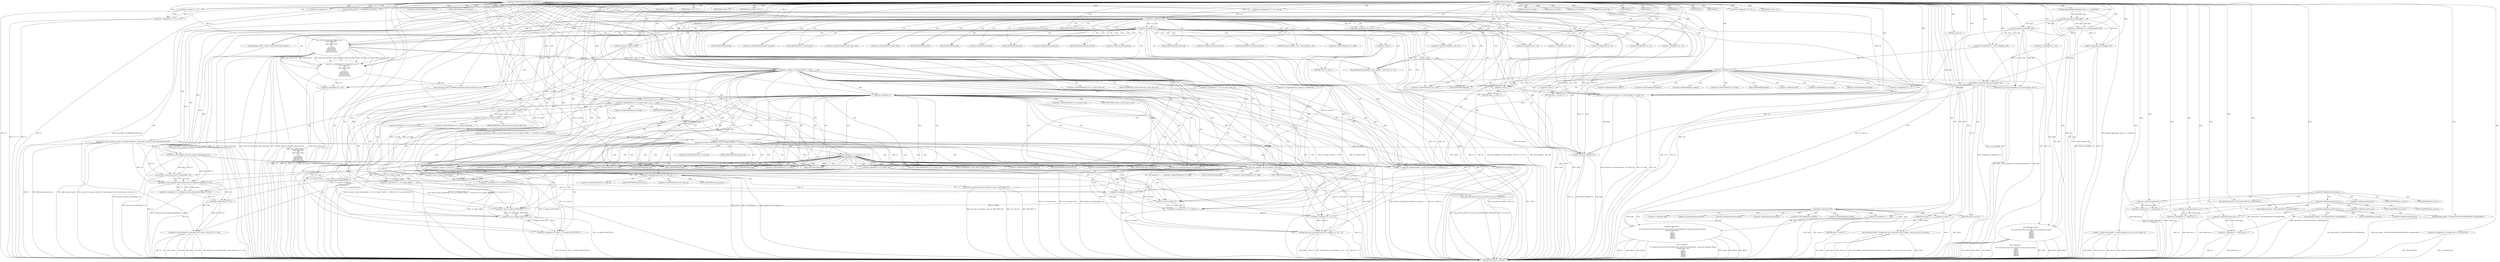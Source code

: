 digraph hostapd_notif_assoc {  
"1000117" [label = "(METHOD,hostapd_notif_assoc)" ]
"1000615" [label = "(METHOD_RETURN,int __fastcall)" ]
"1000118" [label = "(PARAM,hostapd_data *hapd)" ]
"1000119" [label = "(PARAM,const u8 *addr)" ]
"1000120" [label = "(PARAM,const u8 *req_ies)" ]
"1000121" [label = "(PARAM,size_t req_ies_len)" ]
"1000122" [label = "(PARAM,int reassoc)" ]
"1000141" [label = "(<operator>.logicalNot,!addr)" ]
"1000144" [label = "(wpa_printf,wpa_printf(2, \"hostapd_notif_assoc: Skip event with no address\", req_ies, req_ies_len, reassoc))" ]
"1000150" [label = "(RETURN,return -1;,return -1;)" ]
"1000151" [label = "(<operator>.minus,-1)" ]
"1000153" [label = "(<operator>.assignment,v11 = *addr)" ]
"1000158" [label = "(wpa_printf,wpa_printf(\n      2,\n      \"%s: Invalid SA=%02x:%02x:%02x:%02x:%02x:%02x in received indication - ignore this indication silently\",\n      \"hostapd_notif_assoc\",\n      v11,\n      addr[1],\n      addr[2],\n      addr[3],\n      addr[4],\n      addr[5]))" ]
"1000178" [label = "(RETURN,return 0;,return 0;)" ]
"1000179" [label = "(LITERAL,0,return 0;)" ]
"1000180" [label = "(hostapd_logger,hostapd_logger(hapd, addr, 1u, 2, \"associated\"))" ]
"1000186" [label = "(ieee802_11_parse_elems,ieee802_11_parse_elems(req_ies, req_ies_len, &elems, 0))" ]
"1000197" [label = "(<operator>.assignment,v12 = elems.wps_ie - 2)" ]
"1000199" [label = "(<operator>.subtraction,elems.wps_ie - 2)" ]
"1000204" [label = "(IDENTIFIER,L,)" ]
"1000205" [label = "(wpa_printf,wpa_printf(2, \"STA included WPS IE in (Re)AssocReq\"))" ]
"1000214" [label = "(<operator>.assignment,v12 = elems.rsn_ie - 2)" ]
"1000216" [label = "(<operator>.subtraction,elems.rsn_ie - 2)" ]
"1000221" [label = "(IDENTIFIER,L,)" ]
"1000222" [label = "(wpa_printf,wpa_printf(2, \"STA included RSN IE in (Re)AssocReq\"))" ]
"1000231" [label = "(<operator>.assignment,v12 = elems.wpa_ie - 2)" ]
"1000233" [label = "(<operator>.subtraction,elems.wpa_ie - 2)" ]
"1000238" [label = "(IDENTIFIER,L,)" ]
"1000239" [label = "(wpa_printf,wpa_printf(2, \"STA included WPA IE in (Re)AssocReq\"))" ]
"1000244" [label = "(wpa_printf,wpa_printf(2, \"STA did not include WPS/RSN/WPA IE in (Re)AssocReq\"))" ]
"1000247" [label = "(IDENTIFIER,L,)" ]
"1000248" [label = "(IDENTIFIER,L,)" ]
"1000249" [label = "(<operator>.assignment,v14 = ap_get_sta(hapd, addr))" ]
"1000251" [label = "(ap_get_sta,ap_get_sta(hapd, addr))" ]
"1000254" [label = "(<operator>.assignment,v15 = v14)" ]
"1000258" [label = "(IDENTIFIER,v14,if ( v14 ))" ]
"1000260" [label = "(register_sysctl,register_sysctl(hapd, v14))" ]
"1000263" [label = "(accounting_sta_stop,accounting_sta_stop(hapd, v15))" ]
"1000266" [label = "(<operator>.assignment,v15->timeout_next = STA_NULLFUNC)" ]
"1000273" [label = "(<operator>.assignment,v15 = ap_sta_add(hapd, addr))" ]
"1000275" [label = "(ap_sta_add,ap_sta_add(hapd, addr))" ]
"1000279" [label = "(<operator>.logicalNot,!v15)" ]
"1000282" [label = "(hostapd_drv_sta_disassoc,hostapd_drv_sta_disassoc(hapd, addr, 5))" ]
"1000286" [label = "(RETURN,return -1;,return -1;)" ]
"1000287" [label = "(<operator>.minus,-1)" ]
"1000289" [label = "(<operators>.assignmentAnd,v15->flags &= 0xFFFECFFF)" ]
"1000295" [label = "(wpa_printf,wpa_printf(\n      3,\n      \"STA %02x:%02x:%02x:%02x:%02x:%02x not allowed to connect\",\n      *addr,\n      addr[1],\n      addr[2],\n      addr[3],\n      addr[4],\n      addr[5]))" ]
"1000315" [label = "(<operator>.assignment,v16 = 1)" ]
"1000319" [label = "(hostapd_drv_sta_disassoc,hostapd_drv_sta_disassoc(hapd, v15->addr, v16))" ]
"1000325" [label = "(ap_free_sta,ap_free_sta(hapd, v15))" ]
"1000328" [label = "(RETURN,return -1;,return -1;)" ]
"1000329" [label = "(<operator>.minus,-1)" ]
"1000331" [label = "(ap_copy_sta_supp_op_classes,ap_copy_sta_supp_op_classes(v15, elems.supp_op_classes, elems.supp_op_classes_len))" ]
"1000347" [label = "(IDENTIFIER,v12,if ( v12 ))" ]
"1000348" [label = "(<operator>.assignment,v17 = v13 == 0)" ]
"1000350" [label = "(<operator>.equals,v13 == 0)" ]
"1000354" [label = "(<operator>.assignment,v17 = 1)" ]
"1000358" [label = "(IDENTIFIER,v17,if ( v17 ))" ]
"1000360" [label = "(wpa_printf,wpa_printf(2, \"No WPA/RSN IE from STA\"))" ]
"1000363" [label = "(<operator>.assignment,v16 = 13)" ]
"1000367" [label = "(<operator>.assignment,v18 = v15->wpa_sm)" ]
"1000373" [label = "(<operator>.logicalNot,!v18)" ]
"1000376" [label = "(<operator>.assignment,v15->wpa_sm = v18)" ]
"1000382" [label = "(<operator>.logicalNot,!v18)" ]
"1000385" [label = "(wpa_printf,wpa_printf(5, \"Failed to initialize WPA state machine\"))" ]
"1000388" [label = "(RETURN,return -1;,return -1;)" ]
"1000389" [label = "(<operator>.minus,-1)" ]
"1000391" [label = "(<operator>.assignment,v19 = wpa_validate_wpa_ie(\n            hapd->wpa_auth,\n            v18,\n            hapd->iface->freq,\n            v12,\n            v13,\n            elems.mdie,\n            elems.mdie_len,\n            elems.owe_dh,\n            elems.owe_dh_len))" ]
"1000393" [label = "(wpa_validate_wpa_ie,wpa_validate_wpa_ie(\n            hapd->wpa_auth,\n            v18,\n            hapd->iface->freq,\n            v12,\n            v13,\n            elems.mdie,\n            elems.mdie_len,\n            elems.owe_dh,\n            elems.owe_dh_len))" ]
"1000417" [label = "(<operator>.assignment,v20 = v19)" ]
"1000421" [label = "(IDENTIFIER,v19,if ( v19 ))" ]
"1000423" [label = "(wpa_printf,wpa_printf(2, \"WPA/RSN information element rejected? (res %u)\", v19))" ]
"1000427" [label = "(wpa_hexdump,wpa_hexdump(2, (const unsigned __int8 *)\"IE\", v12, v13))" ]
"1000429" [label = "(<operator>.cast,(const unsigned __int8 *)\"IE\")" ]
"1000435" [label = "(IDENTIFIER,v20,switch ( v20 ))" ]
"1000438" [label = "(<operator>.assignment,v16 = 18)" ]
"1000443" [label = "(<operator>.assignment,v16 = 19)" ]
"1000448" [label = "(<operator>.assignment,v16 = 20)" ]
"1000453" [label = "(<operator>.assignment,v16 = 24)" ]
"1000458" [label = "(<operator>.assignment,v16 = 13)" ]
"1000464" [label = "(<operator>.equals,(v15->flags & 0x402) == 1026)" ]
"1000465" [label = "(<operator>.and,v15->flags & 0x402)" ]
"1000472" [label = "(<operator>.assignment,v7 = v15->sa_query_timed_out)" ]
"1000478" [label = "(<operator>.logicalNot,!v7)" ]
"1000482" [label = "(<operator>.logicalOr,v15->sa_query_count <= 0\n          || (ap_check_sa_query_timeout(hapd, v15), (v15->flags & 0x402) == 1026) && !v15->sa_query_timed_out)" ]
"1000483" [label = "(<operator>.lessEqualsThan,v15->sa_query_count <= 0)" ]
"1000490" [label = "(ap_check_sa_query_timeout,ap_check_sa_query_timeout(hapd, v15))" ]
"1000493" [label = "(<operator>.equals,(v15->flags & 0x402) == 1026)" ]
"1000494" [label = "(<operator>.and,v15->flags & 0x402)" ]
"1000488" [label = "(<operator>.logicalAnd,(ap_check_sa_query_timeout(hapd, v15), (v15->flags & 0x402) == 1026) && !v15->sa_query_timed_out)" ]
"1000500" [label = "(<operator>.logicalNot,!v15->sa_query_timed_out)" ]
"1000506" [label = "(<operator>.notEquals,v15->auth_alg != 2)" ]
"1000513" [label = "(<operator>.logicalNot,!v15->sa_query_count)" ]
"1000517" [label = "(ap_sta_start_sa_query,ap_sta_start_sa_query(hapd, v15))" ]
"1000520" [label = "(<operator>.assignment,v21 = hostapd_eid_assoc_comeback_time(hapd, v15, buf))" ]
"1000522" [label = "(hostapd_eid_assoc_comeback_time,hostapd_eid_assoc_comeback_time(hapd, v15, buf))" ]
"1000526" [label = "(hostapd_sta_assoc,hostapd_sta_assoc(hapd, addr, reassoc, 0x1Eu, buf, v21 - buf))" ]
"1000532" [label = "(<operator>.subtraction,v21 - buf)" ]
"1000535" [label = "(RETURN,return v7;,return v7;)" ]
"1000536" [label = "(IDENTIFIER,v7,return v7;)" ]
"1000538" [label = "(wpa_auth_uses_mfp,wpa_auth_uses_mfp(v15->wpa_sm))" ]
"1000542" [label = "(<operator>.assignment,v22 = v15->flags | 0x400)" ]
"1000544" [label = "(<operator>.or,v15->flags | 0x400)" ]
"1000550" [label = "(<operator>.assignment,v22 = v15->flags & 0xFFFFFBFF)" ]
"1000552" [label = "(<operator>.and,v15->flags & 0xFFFFFBFF)" ]
"1000557" [label = "(<operator>.assignment,v15->flags = v22)" ]
"1000562" [label = "(<operator>.assignment,v23 = v15->flags & 2)" ]
"1000564" [label = "(<operator>.and,v15->flags & 2)" ]
"1000569" [label = "(<operator>.assignment,v15->flags = v15->flags & 0xFFF7FFFF | 3)" ]
"1000573" [label = "(<operator>.or,v15->flags & 0xFFF7FFFF | 3)" ]
"1000574" [label = "(<operator>.and,v15->flags & 0xFFF7FFFF)" ]
"1000580" [label = "(hostapd_set_sta_flags,hostapd_set_sta_flags(hapd, v15))" ]
"1000584" [label = "(<operator>.logicalAnd,reassoc && v15->auth_alg == 2)" ]
"1000586" [label = "(<operator>.equals,v15->auth_alg == 2)" ]
"1000591" [label = "(wpa_auth_sm_event,wpa_auth_sm_event(v15->wpa_sm, WPA_ASSOC_FT))" ]
"1000597" [label = "(wpa_auth_sm_event,wpa_auth_sm_event(v15->wpa_sm, WPA_ASSOC))" ]
"1000602" [label = "(hostapd_new_assoc_sta,hostapd_new_assoc_sta(hapd, v15, v23 != 0))" ]
"1000605" [label = "(<operator>.notEquals,v23 != 0)" ]
"1000608" [label = "(ieee802_1x_notify_port_enabled,ieee802_1x_notify_port_enabled(v15->eapol_sm, 1))" ]
"1000613" [label = "(RETURN,return 0;,return 0;)" ]
"1000614" [label = "(LITERAL,0,return 0;)" ]
"1000155" [label = "(<operator>.indirection,*addr)" ]
"1000163" [label = "(<operator>.indirectIndexAccess,addr[1])" ]
"1000166" [label = "(<operator>.indirectIndexAccess,addr[2])" ]
"1000169" [label = "(<operator>.indirectIndexAccess,addr[3])" ]
"1000172" [label = "(<operator>.indirectIndexAccess,addr[4])" ]
"1000175" [label = "(<operator>.indirectIndexAccess,addr[5])" ]
"1000193" [label = "(<operator>.fieldAccess,elems.wps_ie)" ]
"1000200" [label = "(<operator>.fieldAccess,elems.wps_ie)" ]
"1000202" [label = "(FIELD_IDENTIFIER,wps_ie,wps_ie)" ]
"1000210" [label = "(<operator>.fieldAccess,elems.rsn_ie)" ]
"1000212" [label = "(FIELD_IDENTIFIER,rsn_ie,rsn_ie)" ]
"1000217" [label = "(<operator>.fieldAccess,elems.rsn_ie)" ]
"1000219" [label = "(FIELD_IDENTIFIER,rsn_ie,rsn_ie)" ]
"1000227" [label = "(<operator>.fieldAccess,elems.wpa_ie)" ]
"1000229" [label = "(FIELD_IDENTIFIER,wpa_ie,wpa_ie)" ]
"1000234" [label = "(<operator>.fieldAccess,elems.wpa_ie)" ]
"1000236" [label = "(FIELD_IDENTIFIER,wpa_ie,wpa_ie)" ]
"1000290" [label = "(<operator>.indirectFieldAccess,v15->flags)" ]
"1000292" [label = "(FIELD_IDENTIFIER,flags,flags)" ]
"1000298" [label = "(<operator>.indirection,*addr)" ]
"1000300" [label = "(<operator>.indirectIndexAccess,addr[1])" ]
"1000303" [label = "(<operator>.indirectIndexAccess,addr[2])" ]
"1000306" [label = "(<operator>.indirectIndexAccess,addr[3])" ]
"1000309" [label = "(<operator>.indirectIndexAccess,addr[4])" ]
"1000312" [label = "(<operator>.indirectIndexAccess,addr[5])" ]
"1000321" [label = "(<operator>.indirectFieldAccess,v15->addr)" ]
"1000323" [label = "(FIELD_IDENTIFIER,addr,addr)" ]
"1000340" [label = "(<operator>.indirectFieldAccess,hapd->conf->wpa)" ]
"1000369" [label = "(<operator>.indirectFieldAccess,v15->wpa_sm)" ]
"1000371" [label = "(FIELD_IDENTIFIER,wpa_sm,wpa_sm)" ]
"1000377" [label = "(<operator>.indirectFieldAccess,v15->wpa_sm)" ]
"1000379" [label = "(FIELD_IDENTIFIER,wpa_sm,wpa_sm)" ]
"1000394" [label = "(<operator>.indirectFieldAccess,hapd->wpa_auth)" ]
"1000396" [label = "(FIELD_IDENTIFIER,wpa_auth,wpa_auth)" ]
"1000398" [label = "(<operator>.indirectFieldAccess,hapd->iface->freq)" ]
"1000399" [label = "(<operator>.indirectFieldAccess,hapd->iface)" ]
"1000401" [label = "(FIELD_IDENTIFIER,iface,iface)" ]
"1000402" [label = "(FIELD_IDENTIFIER,freq,freq)" ]
"1000405" [label = "(<operator>.fieldAccess,elems.mdie)" ]
"1000407" [label = "(FIELD_IDENTIFIER,mdie,mdie)" ]
"1000408" [label = "(<operator>.fieldAccess,elems.mdie_len)" ]
"1000410" [label = "(FIELD_IDENTIFIER,mdie_len,mdie_len)" ]
"1000411" [label = "(<operator>.fieldAccess,elems.owe_dh)" ]
"1000413" [label = "(FIELD_IDENTIFIER,owe_dh,owe_dh)" ]
"1000414" [label = "(<operator>.fieldAccess,elems.owe_dh_len)" ]
"1000416" [label = "(FIELD_IDENTIFIER,owe_dh_len,owe_dh_len)" ]
"1000430" [label = "(UNKNOWN,const unsigned __int8 *,const unsigned __int8 *)" ]
"1000466" [label = "(<operator>.indirectFieldAccess,v15->flags)" ]
"1000468" [label = "(FIELD_IDENTIFIER,flags,flags)" ]
"1000474" [label = "(<operator>.indirectFieldAccess,v15->sa_query_timed_out)" ]
"1000476" [label = "(FIELD_IDENTIFIER,sa_query_timed_out,sa_query_timed_out)" ]
"1000484" [label = "(<operator>.indirectFieldAccess,v15->sa_query_count)" ]
"1000486" [label = "(FIELD_IDENTIFIER,sa_query_count,sa_query_count)" ]
"1000495" [label = "(<operator>.indirectFieldAccess,v15->flags)" ]
"1000497" [label = "(FIELD_IDENTIFIER,flags,flags)" ]
"1000501" [label = "(<operator>.indirectFieldAccess,v15->sa_query_timed_out)" ]
"1000503" [label = "(FIELD_IDENTIFIER,sa_query_timed_out,sa_query_timed_out)" ]
"1000507" [label = "(<operator>.indirectFieldAccess,v15->auth_alg)" ]
"1000509" [label = "(FIELD_IDENTIFIER,auth_alg,auth_alg)" ]
"1000514" [label = "(<operator>.indirectFieldAccess,v15->sa_query_count)" ]
"1000516" [label = "(FIELD_IDENTIFIER,sa_query_count,sa_query_count)" ]
"1000539" [label = "(<operator>.indirectFieldAccess,v15->wpa_sm)" ]
"1000541" [label = "(FIELD_IDENTIFIER,wpa_sm,wpa_sm)" ]
"1000545" [label = "(<operator>.indirectFieldAccess,v15->flags)" ]
"1000547" [label = "(FIELD_IDENTIFIER,flags,flags)" ]
"1000553" [label = "(<operator>.indirectFieldAccess,v15->flags)" ]
"1000555" [label = "(FIELD_IDENTIFIER,flags,flags)" ]
"1000558" [label = "(<operator>.indirectFieldAccess,v15->flags)" ]
"1000560" [label = "(FIELD_IDENTIFIER,flags,flags)" ]
"1000565" [label = "(<operator>.indirectFieldAccess,v15->flags)" ]
"1000567" [label = "(FIELD_IDENTIFIER,flags,flags)" ]
"1000570" [label = "(<operator>.indirectFieldAccess,v15->flags)" ]
"1000572" [label = "(FIELD_IDENTIFIER,flags,flags)" ]
"1000575" [label = "(<operator>.indirectFieldAccess,v15->flags)" ]
"1000577" [label = "(FIELD_IDENTIFIER,flags,flags)" ]
"1000587" [label = "(<operator>.indirectFieldAccess,v15->auth_alg)" ]
"1000589" [label = "(FIELD_IDENTIFIER,auth_alg,auth_alg)" ]
"1000592" [label = "(<operator>.indirectFieldAccess,v15->wpa_sm)" ]
"1000594" [label = "(FIELD_IDENTIFIER,wpa_sm,wpa_sm)" ]
"1000598" [label = "(<operator>.indirectFieldAccess,v15->wpa_sm)" ]
"1000600" [label = "(FIELD_IDENTIFIER,wpa_sm,wpa_sm)" ]
"1000609" [label = "(<operator>.indirectFieldAccess,v15->eapol_sm)" ]
"1000611" [label = "(FIELD_IDENTIFIER,eapol_sm,eapol_sm)" ]
  "1000388" -> "1000615"  [ label = "DDG: <RET>"] 
  "1000328" -> "1000615"  [ label = "DDG: <RET>"] 
  "1000295" -> "1000615"  [ label = "DDG: addr[2]"] 
  "1000464" -> "1000615"  [ label = "DDG: (v15->flags & 0x402) == 1026"] 
  "1000526" -> "1000615"  [ label = "DDG: hapd"] 
  "1000260" -> "1000615"  [ label = "DDG: register_sysctl(hapd, v14)"] 
  "1000325" -> "1000615"  [ label = "DDG: v15"] 
  "1000144" -> "1000615"  [ label = "DDG: wpa_printf(2, \"hostapd_notif_assoc: Skip event with no address\", req_ies, req_ies_len, reassoc)"] 
  "1000494" -> "1000615"  [ label = "DDG: v15->flags"] 
  "1000266" -> "1000615"  [ label = "DDG: v15->timeout_next"] 
  "1000532" -> "1000615"  [ label = "DDG: v21"] 
  "1000393" -> "1000615"  [ label = "DDG: hapd->wpa_auth"] 
  "1000205" -> "1000615"  [ label = "DDG: wpa_printf(2, \"STA included WPS IE in (Re)AssocReq\")"] 
  "1000199" -> "1000615"  [ label = "DDG: elems.wps_ie"] 
  "1000295" -> "1000615"  [ label = "DDG: wpa_printf(\n      3,\n      \"STA %02x:%02x:%02x:%02x:%02x:%02x not allowed to connect\",\n      *addr,\n      addr[1],\n      addr[2],\n      addr[3],\n      addr[4],\n      addr[5])"] 
  "1000389" -> "1000615"  [ label = "DDG: -1"] 
  "1000584" -> "1000615"  [ label = "DDG: reassoc && v15->auth_alg == 2"] 
  "1000522" -> "1000615"  [ label = "DDG: v15"] 
  "1000158" -> "1000615"  [ label = "DDG: addr[1]"] 
  "1000488" -> "1000615"  [ label = "DDG: !v15->sa_query_timed_out"] 
  "1000197" -> "1000615"  [ label = "DDG: elems.wps_ie - 2"] 
  "1000478" -> "1000615"  [ label = "DDG: !v7"] 
  "1000325" -> "1000615"  [ label = "DDG: ap_free_sta(hapd, v15)"] 
  "1000186" -> "1000615"  [ label = "DDG: &elems"] 
  "1000239" -> "1000615"  [ label = "DDG: wpa_printf(2, \"STA included WPA IE in (Re)AssocReq\")"] 
  "1000158" -> "1000615"  [ label = "DDG: addr[2]"] 
  "1000244" -> "1000615"  [ label = "DDG: wpa_printf(2, \"STA did not include WPS/RSN/WPA IE in (Re)AssocReq\")"] 
  "1000319" -> "1000615"  [ label = "DDG: hostapd_drv_sta_disassoc(hapd, v15->addr, v16)"] 
  "1000602" -> "1000615"  [ label = "DDG: hostapd_new_assoc_sta(hapd, v15, v23 != 0)"] 
  "1000319" -> "1000615"  [ label = "DDG: v15->addr"] 
  "1000482" -> "1000615"  [ label = "DDG: (ap_check_sa_query_timeout(hapd, v15), (v15->flags & 0x402) == 1026) && !v15->sa_query_timed_out"] 
  "1000569" -> "1000615"  [ label = "DDG: v15->flags"] 
  "1000231" -> "1000615"  [ label = "DDG: elems.wpa_ie - 2"] 
  "1000542" -> "1000615"  [ label = "DDG: v15->flags | 0x400"] 
  "1000350" -> "1000615"  [ label = "DDG: v13"] 
  "1000538" -> "1000615"  [ label = "DDG: wpa_auth_uses_mfp(v15->wpa_sm)"] 
  "1000141" -> "1000615"  [ label = "DDG: addr"] 
  "1000562" -> "1000615"  [ label = "DDG: v15->flags & 2"] 
  "1000122" -> "1000615"  [ label = "DDG: reassoc"] 
  "1000517" -> "1000615"  [ label = "DDG: ap_sta_start_sa_query(hapd, v15)"] 
  "1000602" -> "1000615"  [ label = "DDG: v23 != 0"] 
  "1000513" -> "1000615"  [ label = "DDG: v15->sa_query_count"] 
  "1000216" -> "1000615"  [ label = "DDG: elems.rsn_ie"] 
  "1000391" -> "1000615"  [ label = "DDG: wpa_validate_wpa_ie(\n            hapd->wpa_auth,\n            v18,\n            hapd->iface->freq,\n            v12,\n            v13,\n            elems.mdie,\n            elems.mdie_len,\n            elems.owe_dh,\n            elems.owe_dh_len)"] 
  "1000367" -> "1000615"  [ label = "DDG: v15->wpa_sm"] 
  "1000427" -> "1000615"  [ label = "DDG: v13"] 
  "1000482" -> "1000615"  [ label = "DDG: v15->sa_query_count <= 0\n          || (ap_check_sa_query_timeout(hapd, v15), (v15->flags & 0x402) == 1026) && !v15->sa_query_timed_out"] 
  "1000597" -> "1000615"  [ label = "DDG: wpa_auth_sm_event(v15->wpa_sm, WPA_ASSOC)"] 
  "1000233" -> "1000615"  [ label = "DDG: elems.wpa_ie"] 
  "1000569" -> "1000615"  [ label = "DDG: v15->flags & 0xFFF7FFFF | 3"] 
  "1000289" -> "1000615"  [ label = "DDG: v15->flags"] 
  "1000254" -> "1000615"  [ label = "DDG: v14"] 
  "1000482" -> "1000615"  [ label = "DDG: v15->sa_query_count <= 0"] 
  "1000282" -> "1000615"  [ label = "DDG: hapd"] 
  "1000354" -> "1000615"  [ label = "DDG: v17"] 
  "1000295" -> "1000615"  [ label = "DDG: *addr"] 
  "1000500" -> "1000615"  [ label = "DDG: v15->sa_query_timed_out"] 
  "1000382" -> "1000615"  [ label = "DDG: !v18"] 
  "1000464" -> "1000615"  [ label = "DDG: v15->flags & 0x402"] 
  "1000266" -> "1000615"  [ label = "DDG: STA_NULLFUNC"] 
  "1000608" -> "1000615"  [ label = "DDG: ieee802_1x_notify_port_enabled(v15->eapol_sm, 1)"] 
  "1000513" -> "1000615"  [ label = "DDG: !v15->sa_query_count"] 
  "1000605" -> "1000615"  [ label = "DDG: v23"] 
  "1000423" -> "1000615"  [ label = "DDG: v19"] 
  "1000144" -> "1000615"  [ label = "DDG: reassoc"] 
  "1000180" -> "1000615"  [ label = "DDG: hostapd_logger(hapd, addr, 1u, 2, \"associated\")"] 
  "1000602" -> "1000615"  [ label = "DDG: hapd"] 
  "1000144" -> "1000615"  [ label = "DDG: req_ies"] 
  "1000144" -> "1000615"  [ label = "DDG: req_ies_len"] 
  "1000251" -> "1000615"  [ label = "DDG: addr"] 
  "1000153" -> "1000615"  [ label = "DDG: *addr"] 
  "1000282" -> "1000615"  [ label = "DDG: hostapd_drv_sta_disassoc(hapd, addr, 5)"] 
  "1000417" -> "1000615"  [ label = "DDG: v19"] 
  "1000158" -> "1000615"  [ label = "DDG: wpa_printf(\n      2,\n      \"%s: Invalid SA=%02x:%02x:%02x:%02x:%02x:%02x in received indication - ignore this indication silently\",\n      \"hostapd_notif_assoc\",\n      v11,\n      addr[1],\n      addr[2],\n      addr[3],\n      addr[4],\n      addr[5])"] 
  "1000520" -> "1000615"  [ label = "DDG: hostapd_eid_assoc_comeback_time(hapd, v15, buf)"] 
  "1000506" -> "1000615"  [ label = "DDG: v15->auth_alg != 2"] 
  "1000526" -> "1000615"  [ label = "DDG: addr"] 
  "1000214" -> "1000615"  [ label = "DDG: v12"] 
  "1000385" -> "1000615"  [ label = "DDG: wpa_printf(5, \"Failed to initialize WPA state machine\")"] 
  "1000393" -> "1000615"  [ label = "DDG: v12"] 
  "1000275" -> "1000615"  [ label = "DDG: addr"] 
  "1000263" -> "1000615"  [ label = "DDG: accounting_sta_stop(hapd, v15)"] 
  "1000591" -> "1000615"  [ label = "DDG: wpa_auth_sm_event(v15->wpa_sm, WPA_ASSOC_FT)"] 
  "1000348" -> "1000615"  [ label = "DDG: v13 == 0"] 
  "1000526" -> "1000615"  [ label = "DDG: hostapd_sta_assoc(hapd, addr, reassoc, 0x1Eu, buf, v21 - buf)"] 
  "1000597" -> "1000615"  [ label = "DDG: WPA_ASSOC"] 
  "1000490" -> "1000615"  [ label = "DDG: ap_check_sa_query_timeout(hapd, v15)"] 
  "1000231" -> "1000615"  [ label = "DDG: v12"] 
  "1000222" -> "1000615"  [ label = "DDG: wpa_printf(2, \"STA included RSN IE in (Re)AssocReq\")"] 
  "1000584" -> "1000615"  [ label = "DDG: reassoc"] 
  "1000279" -> "1000615"  [ label = "DDG: !v15"] 
  "1000273" -> "1000615"  [ label = "DDG: ap_sta_add(hapd, addr)"] 
  "1000287" -> "1000615"  [ label = "DDG: -1"] 
  "1000331" -> "1000615"  [ label = "DDG: v15"] 
  "1000393" -> "1000615"  [ label = "DDG: elems.owe_dh"] 
  "1000348" -> "1000615"  [ label = "DDG: v17"] 
  "1000197" -> "1000615"  [ label = "DDG: v12"] 
  "1000393" -> "1000615"  [ label = "DDG: elems.mdie_len"] 
  "1000586" -> "1000615"  [ label = "DDG: v15->auth_alg"] 
  "1000186" -> "1000615"  [ label = "DDG: req_ies_len"] 
  "1000573" -> "1000615"  [ label = "DDG: v15->flags & 0xFFF7FFFF"] 
  "1000393" -> "1000615"  [ label = "DDG: hapd->iface->freq"] 
  "1000141" -> "1000615"  [ label = "DDG: !addr"] 
  "1000393" -> "1000615"  [ label = "DDG: v13"] 
  "1000478" -> "1000615"  [ label = "DDG: v7"] 
  "1000423" -> "1000615"  [ label = "DDG: wpa_printf(2, \"WPA/RSN information element rejected? (res %u)\", v19)"] 
  "1000506" -> "1000615"  [ label = "DDG: v15->auth_alg"] 
  "1000526" -> "1000615"  [ label = "DDG: v21 - buf"] 
  "1000279" -> "1000615"  [ label = "DDG: v15"] 
  "1000526" -> "1000615"  [ label = "DDG: reassoc"] 
  "1000591" -> "1000615"  [ label = "DDG: v15->wpa_sm"] 
  "1000331" -> "1000615"  [ label = "DDG: elems.supp_op_classes_len"] 
  "1000295" -> "1000615"  [ label = "DDG: addr[1]"] 
  "1000295" -> "1000615"  [ label = "DDG: addr[3]"] 
  "1000186" -> "1000615"  [ label = "DDG: req_ies"] 
  "1000584" -> "1000615"  [ label = "DDG: v15->auth_alg == 2"] 
  "1000329" -> "1000615"  [ label = "DDG: -1"] 
  "1000376" -> "1000615"  [ label = "DDG: v15->wpa_sm"] 
  "1000427" -> "1000615"  [ label = "DDG: v12"] 
  "1000483" -> "1000615"  [ label = "DDG: v15->sa_query_count"] 
  "1000158" -> "1000615"  [ label = "DDG: addr[3]"] 
  "1000493" -> "1000615"  [ label = "DDG: v15->flags & 0x402"] 
  "1000493" -> "1000615"  [ label = "DDG: (v15->flags & 0x402) == 1026"] 
  "1000393" -> "1000615"  [ label = "DDG: v18"] 
  "1000382" -> "1000615"  [ label = "DDG: v18"] 
  "1000282" -> "1000615"  [ label = "DDG: addr"] 
  "1000597" -> "1000615"  [ label = "DDG: v15->wpa_sm"] 
  "1000214" -> "1000615"  [ label = "DDG: elems.rsn_ie - 2"] 
  "1000393" -> "1000615"  [ label = "DDG: elems.mdie"] 
  "1000602" -> "1000615"  [ label = "DDG: v15"] 
  "1000580" -> "1000615"  [ label = "DDG: hostapd_set_sta_flags(hapd, v15)"] 
  "1000295" -> "1000615"  [ label = "DDG: addr[4]"] 
  "1000472" -> "1000615"  [ label = "DDG: v15->sa_query_timed_out"] 
  "1000325" -> "1000615"  [ label = "DDG: hapd"] 
  "1000373" -> "1000615"  [ label = "DDG: !v18"] 
  "1000591" -> "1000615"  [ label = "DDG: WPA_ASSOC_FT"] 
  "1000158" -> "1000615"  [ label = "DDG: addr[4]"] 
  "1000526" -> "1000615"  [ label = "DDG: buf"] 
  "1000550" -> "1000615"  [ label = "DDG: v15->flags & 0xFFFFFBFF"] 
  "1000158" -> "1000615"  [ label = "DDG: addr[5]"] 
  "1000260" -> "1000615"  [ label = "DDG: v14"] 
  "1000608" -> "1000615"  [ label = "DDG: v15->eapol_sm"] 
  "1000465" -> "1000615"  [ label = "DDG: v15->flags"] 
  "1000557" -> "1000615"  [ label = "DDG: v22"] 
  "1000319" -> "1000615"  [ label = "DDG: v16"] 
  "1000427" -> "1000615"  [ label = "DDG: wpa_hexdump(2, (const unsigned __int8 *)\"IE\", v12, v13)"] 
  "1000295" -> "1000615"  [ label = "DDG: addr[5]"] 
  "1000427" -> "1000615"  [ label = "DDG: (const unsigned __int8 *)\"IE\""] 
  "1000158" -> "1000615"  [ label = "DDG: v11"] 
  "1000151" -> "1000615"  [ label = "DDG: -1"] 
  "1000186" -> "1000615"  [ label = "DDG: ieee802_11_parse_elems(req_ies, req_ies_len, &elems, 0)"] 
  "1000249" -> "1000615"  [ label = "DDG: ap_get_sta(hapd, addr)"] 
  "1000393" -> "1000615"  [ label = "DDG: elems.owe_dh_len"] 
  "1000331" -> "1000615"  [ label = "DDG: elems.supp_op_classes"] 
  "1000417" -> "1000615"  [ label = "DDG: v20"] 
  "1000360" -> "1000615"  [ label = "DDG: wpa_printf(2, \"No WPA/RSN IE from STA\")"] 
  "1000331" -> "1000615"  [ label = "DDG: ap_copy_sta_supp_op_classes(v15, elems.supp_op_classes, elems.supp_op_classes_len)"] 
  "1000178" -> "1000615"  [ label = "DDG: <RET>"] 
  "1000150" -> "1000615"  [ label = "DDG: <RET>"] 
  "1000286" -> "1000615"  [ label = "DDG: <RET>"] 
  "1000535" -> "1000615"  [ label = "DDG: <RET>"] 
  "1000613" -> "1000615"  [ label = "DDG: <RET>"] 
  "1000117" -> "1000118"  [ label = "DDG: "] 
  "1000117" -> "1000119"  [ label = "DDG: "] 
  "1000117" -> "1000120"  [ label = "DDG: "] 
  "1000117" -> "1000121"  [ label = "DDG: "] 
  "1000117" -> "1000122"  [ label = "DDG: "] 
  "1000117" -> "1000141"  [ label = "DDG: "] 
  "1000117" -> "1000144"  [ label = "DDG: "] 
  "1000122" -> "1000144"  [ label = "DDG: reassoc"] 
  "1000151" -> "1000150"  [ label = "DDG: -1"] 
  "1000117" -> "1000151"  [ label = "DDG: "] 
  "1000117" -> "1000153"  [ label = "DDG: "] 
  "1000117" -> "1000158"  [ label = "DDG: "] 
  "1000153" -> "1000158"  [ label = "DDG: v11"] 
  "1000141" -> "1000158"  [ label = "DDG: addr"] 
  "1000179" -> "1000178"  [ label = "DDG: 0"] 
  "1000117" -> "1000178"  [ label = "DDG: "] 
  "1000117" -> "1000179"  [ label = "DDG: "] 
  "1000117" -> "1000180"  [ label = "DDG: "] 
  "1000117" -> "1000186"  [ label = "DDG: "] 
  "1000199" -> "1000197"  [ label = "DDG: elems.wps_ie"] 
  "1000199" -> "1000197"  [ label = "DDG: 2"] 
  "1000117" -> "1000197"  [ label = "DDG: "] 
  "1000117" -> "1000199"  [ label = "DDG: "] 
  "1000117" -> "1000204"  [ label = "DDG: "] 
  "1000117" -> "1000205"  [ label = "DDG: "] 
  "1000216" -> "1000214"  [ label = "DDG: elems.rsn_ie"] 
  "1000216" -> "1000214"  [ label = "DDG: 2"] 
  "1000117" -> "1000214"  [ label = "DDG: "] 
  "1000117" -> "1000216"  [ label = "DDG: "] 
  "1000117" -> "1000221"  [ label = "DDG: "] 
  "1000117" -> "1000222"  [ label = "DDG: "] 
  "1000233" -> "1000231"  [ label = "DDG: elems.wpa_ie"] 
  "1000233" -> "1000231"  [ label = "DDG: 2"] 
  "1000117" -> "1000231"  [ label = "DDG: "] 
  "1000117" -> "1000233"  [ label = "DDG: "] 
  "1000117" -> "1000238"  [ label = "DDG: "] 
  "1000117" -> "1000239"  [ label = "DDG: "] 
  "1000117" -> "1000244"  [ label = "DDG: "] 
  "1000117" -> "1000247"  [ label = "DDG: "] 
  "1000117" -> "1000248"  [ label = "DDG: "] 
  "1000251" -> "1000249"  [ label = "DDG: hapd"] 
  "1000251" -> "1000249"  [ label = "DDG: addr"] 
  "1000117" -> "1000249"  [ label = "DDG: "] 
  "1000180" -> "1000251"  [ label = "DDG: hapd"] 
  "1000117" -> "1000251"  [ label = "DDG: "] 
  "1000180" -> "1000251"  [ label = "DDG: addr"] 
  "1000249" -> "1000254"  [ label = "DDG: v14"] 
  "1000117" -> "1000254"  [ label = "DDG: "] 
  "1000117" -> "1000258"  [ label = "DDG: "] 
  "1000251" -> "1000260"  [ label = "DDG: hapd"] 
  "1000117" -> "1000260"  [ label = "DDG: "] 
  "1000249" -> "1000260"  [ label = "DDG: v14"] 
  "1000260" -> "1000263"  [ label = "DDG: hapd"] 
  "1000117" -> "1000263"  [ label = "DDG: "] 
  "1000254" -> "1000263"  [ label = "DDG: v15"] 
  "1000117" -> "1000266"  [ label = "DDG: "] 
  "1000275" -> "1000273"  [ label = "DDG: hapd"] 
  "1000275" -> "1000273"  [ label = "DDG: addr"] 
  "1000117" -> "1000273"  [ label = "DDG: "] 
  "1000251" -> "1000275"  [ label = "DDG: hapd"] 
  "1000117" -> "1000275"  [ label = "DDG: "] 
  "1000251" -> "1000275"  [ label = "DDG: addr"] 
  "1000273" -> "1000279"  [ label = "DDG: v15"] 
  "1000117" -> "1000279"  [ label = "DDG: "] 
  "1000275" -> "1000282"  [ label = "DDG: hapd"] 
  "1000117" -> "1000282"  [ label = "DDG: "] 
  "1000275" -> "1000282"  [ label = "DDG: addr"] 
  "1000287" -> "1000286"  [ label = "DDG: -1"] 
  "1000117" -> "1000287"  [ label = "DDG: "] 
  "1000117" -> "1000289"  [ label = "DDG: "] 
  "1000117" -> "1000295"  [ label = "DDG: "] 
  "1000251" -> "1000295"  [ label = "DDG: addr"] 
  "1000275" -> "1000295"  [ label = "DDG: addr"] 
  "1000117" -> "1000315"  [ label = "DDG: "] 
  "1000263" -> "1000319"  [ label = "DDG: hapd"] 
  "1000275" -> "1000319"  [ label = "DDG: hapd"] 
  "1000117" -> "1000319"  [ label = "DDG: "] 
  "1000438" -> "1000319"  [ label = "DDG: v16"] 
  "1000363" -> "1000319"  [ label = "DDG: v16"] 
  "1000453" -> "1000319"  [ label = "DDG: v16"] 
  "1000448" -> "1000319"  [ label = "DDG: v16"] 
  "1000458" -> "1000319"  [ label = "DDG: v16"] 
  "1000443" -> "1000319"  [ label = "DDG: v16"] 
  "1000315" -> "1000319"  [ label = "DDG: v16"] 
  "1000319" -> "1000325"  [ label = "DDG: hapd"] 
  "1000117" -> "1000325"  [ label = "DDG: "] 
  "1000263" -> "1000325"  [ label = "DDG: v15"] 
  "1000331" -> "1000325"  [ label = "DDG: v15"] 
  "1000279" -> "1000325"  [ label = "DDG: v15"] 
  "1000329" -> "1000328"  [ label = "DDG: -1"] 
  "1000117" -> "1000329"  [ label = "DDG: "] 
  "1000117" -> "1000331"  [ label = "DDG: "] 
  "1000117" -> "1000347"  [ label = "DDG: "] 
  "1000350" -> "1000348"  [ label = "DDG: v13"] 
  "1000350" -> "1000348"  [ label = "DDG: 0"] 
  "1000117" -> "1000348"  [ label = "DDG: "] 
  "1000117" -> "1000350"  [ label = "DDG: "] 
  "1000117" -> "1000354"  [ label = "DDG: "] 
  "1000117" -> "1000358"  [ label = "DDG: "] 
  "1000117" -> "1000360"  [ label = "DDG: "] 
  "1000117" -> "1000363"  [ label = "DDG: "] 
  "1000117" -> "1000367"  [ label = "DDG: "] 
  "1000367" -> "1000373"  [ label = "DDG: v18"] 
  "1000117" -> "1000373"  [ label = "DDG: "] 
  "1000373" -> "1000376"  [ label = "DDG: v18"] 
  "1000117" -> "1000376"  [ label = "DDG: "] 
  "1000117" -> "1000382"  [ label = "DDG: "] 
  "1000373" -> "1000382"  [ label = "DDG: v18"] 
  "1000117" -> "1000385"  [ label = "DDG: "] 
  "1000389" -> "1000388"  [ label = "DDG: -1"] 
  "1000117" -> "1000389"  [ label = "DDG: "] 
  "1000393" -> "1000391"  [ label = "DDG: elems.mdie"] 
  "1000393" -> "1000391"  [ label = "DDG: elems.owe_dh_len"] 
  "1000393" -> "1000391"  [ label = "DDG: v18"] 
  "1000393" -> "1000391"  [ label = "DDG: v12"] 
  "1000393" -> "1000391"  [ label = "DDG: hapd->wpa_auth"] 
  "1000393" -> "1000391"  [ label = "DDG: v13"] 
  "1000393" -> "1000391"  [ label = "DDG: hapd->iface->freq"] 
  "1000393" -> "1000391"  [ label = "DDG: elems.owe_dh"] 
  "1000393" -> "1000391"  [ label = "DDG: elems.mdie_len"] 
  "1000117" -> "1000391"  [ label = "DDG: "] 
  "1000373" -> "1000393"  [ label = "DDG: v18"] 
  "1000382" -> "1000393"  [ label = "DDG: v18"] 
  "1000117" -> "1000393"  [ label = "DDG: "] 
  "1000350" -> "1000393"  [ label = "DDG: v13"] 
  "1000391" -> "1000417"  [ label = "DDG: v19"] 
  "1000117" -> "1000417"  [ label = "DDG: "] 
  "1000117" -> "1000421"  [ label = "DDG: "] 
  "1000117" -> "1000423"  [ label = "DDG: "] 
  "1000391" -> "1000423"  [ label = "DDG: v19"] 
  "1000117" -> "1000427"  [ label = "DDG: "] 
  "1000429" -> "1000427"  [ label = "DDG: \"IE\""] 
  "1000117" -> "1000429"  [ label = "DDG: "] 
  "1000393" -> "1000427"  [ label = "DDG: v12"] 
  "1000393" -> "1000427"  [ label = "DDG: v13"] 
  "1000117" -> "1000435"  [ label = "DDG: "] 
  "1000117" -> "1000438"  [ label = "DDG: "] 
  "1000117" -> "1000443"  [ label = "DDG: "] 
  "1000117" -> "1000448"  [ label = "DDG: "] 
  "1000117" -> "1000453"  [ label = "DDG: "] 
  "1000117" -> "1000458"  [ label = "DDG: "] 
  "1000465" -> "1000464"  [ label = "DDG: v15->flags"] 
  "1000465" -> "1000464"  [ label = "DDG: 0x402"] 
  "1000117" -> "1000465"  [ label = "DDG: "] 
  "1000117" -> "1000464"  [ label = "DDG: "] 
  "1000117" -> "1000472"  [ label = "DDG: "] 
  "1000472" -> "1000478"  [ label = "DDG: v7"] 
  "1000117" -> "1000478"  [ label = "DDG: "] 
  "1000483" -> "1000482"  [ label = "DDG: v15->sa_query_count"] 
  "1000483" -> "1000482"  [ label = "DDG: 0"] 
  "1000117" -> "1000483"  [ label = "DDG: "] 
  "1000488" -> "1000482"  [ label = "DDG: !v15->sa_query_timed_out"] 
  "1000117" -> "1000490"  [ label = "DDG: "] 
  "1000331" -> "1000490"  [ label = "DDG: v15"] 
  "1000494" -> "1000493"  [ label = "DDG: v15->flags"] 
  "1000494" -> "1000493"  [ label = "DDG: 0x402"] 
  "1000465" -> "1000494"  [ label = "DDG: v15->flags"] 
  "1000117" -> "1000494"  [ label = "DDG: "] 
  "1000117" -> "1000493"  [ label = "DDG: "] 
  "1000500" -> "1000488"  [ label = "DDG: v15->sa_query_timed_out"] 
  "1000117" -> "1000506"  [ label = "DDG: "] 
  "1000483" -> "1000513"  [ label = "DDG: v15->sa_query_count"] 
  "1000490" -> "1000517"  [ label = "DDG: hapd"] 
  "1000117" -> "1000517"  [ label = "DDG: "] 
  "1000490" -> "1000517"  [ label = "DDG: v15"] 
  "1000331" -> "1000517"  [ label = "DDG: v15"] 
  "1000522" -> "1000520"  [ label = "DDG: hapd"] 
  "1000522" -> "1000520"  [ label = "DDG: v15"] 
  "1000522" -> "1000520"  [ label = "DDG: buf"] 
  "1000117" -> "1000520"  [ label = "DDG: "] 
  "1000517" -> "1000522"  [ label = "DDG: hapd"] 
  "1000490" -> "1000522"  [ label = "DDG: hapd"] 
  "1000117" -> "1000522"  [ label = "DDG: "] 
  "1000490" -> "1000522"  [ label = "DDG: v15"] 
  "1000331" -> "1000522"  [ label = "DDG: v15"] 
  "1000517" -> "1000522"  [ label = "DDG: v15"] 
  "1000522" -> "1000526"  [ label = "DDG: hapd"] 
  "1000117" -> "1000526"  [ label = "DDG: "] 
  "1000532" -> "1000526"  [ label = "DDG: buf"] 
  "1000532" -> "1000526"  [ label = "DDG: v21"] 
  "1000520" -> "1000532"  [ label = "DDG: v21"] 
  "1000117" -> "1000532"  [ label = "DDG: "] 
  "1000522" -> "1000532"  [ label = "DDG: buf"] 
  "1000536" -> "1000535"  [ label = "DDG: v7"] 
  "1000478" -> "1000535"  [ label = "DDG: v7"] 
  "1000117" -> "1000536"  [ label = "DDG: "] 
  "1000376" -> "1000538"  [ label = "DDG: v15->wpa_sm"] 
  "1000544" -> "1000542"  [ label = "DDG: v15->flags"] 
  "1000544" -> "1000542"  [ label = "DDG: 0x400"] 
  "1000117" -> "1000542"  [ label = "DDG: "] 
  "1000494" -> "1000544"  [ label = "DDG: v15->flags"] 
  "1000465" -> "1000544"  [ label = "DDG: v15->flags"] 
  "1000117" -> "1000544"  [ label = "DDG: "] 
  "1000552" -> "1000550"  [ label = "DDG: v15->flags"] 
  "1000552" -> "1000550"  [ label = "DDG: 0xFFFFFBFF"] 
  "1000117" -> "1000550"  [ label = "DDG: "] 
  "1000494" -> "1000552"  [ label = "DDG: v15->flags"] 
  "1000465" -> "1000552"  [ label = "DDG: v15->flags"] 
  "1000117" -> "1000552"  [ label = "DDG: "] 
  "1000550" -> "1000557"  [ label = "DDG: v22"] 
  "1000542" -> "1000557"  [ label = "DDG: v22"] 
  "1000117" -> "1000557"  [ label = "DDG: "] 
  "1000564" -> "1000562"  [ label = "DDG: v15->flags"] 
  "1000564" -> "1000562"  [ label = "DDG: 2"] 
  "1000117" -> "1000562"  [ label = "DDG: "] 
  "1000557" -> "1000564"  [ label = "DDG: v15->flags"] 
  "1000117" -> "1000564"  [ label = "DDG: "] 
  "1000573" -> "1000569"  [ label = "DDG: v15->flags & 0xFFF7FFFF"] 
  "1000573" -> "1000569"  [ label = "DDG: 3"] 
  "1000574" -> "1000573"  [ label = "DDG: v15->flags"] 
  "1000574" -> "1000573"  [ label = "DDG: 0xFFF7FFFF"] 
  "1000564" -> "1000574"  [ label = "DDG: v15->flags"] 
  "1000117" -> "1000574"  [ label = "DDG: "] 
  "1000117" -> "1000573"  [ label = "DDG: "] 
  "1000490" -> "1000580"  [ label = "DDG: hapd"] 
  "1000117" -> "1000580"  [ label = "DDG: "] 
  "1000490" -> "1000580"  [ label = "DDG: v15"] 
  "1000331" -> "1000580"  [ label = "DDG: v15"] 
  "1000117" -> "1000584"  [ label = "DDG: "] 
  "1000586" -> "1000584"  [ label = "DDG: v15->auth_alg"] 
  "1000586" -> "1000584"  [ label = "DDG: 2"] 
  "1000506" -> "1000586"  [ label = "DDG: v15->auth_alg"] 
  "1000117" -> "1000586"  [ label = "DDG: "] 
  "1000538" -> "1000591"  [ label = "DDG: v15->wpa_sm"] 
  "1000117" -> "1000591"  [ label = "DDG: "] 
  "1000538" -> "1000597"  [ label = "DDG: v15->wpa_sm"] 
  "1000117" -> "1000597"  [ label = "DDG: "] 
  "1000580" -> "1000602"  [ label = "DDG: hapd"] 
  "1000117" -> "1000602"  [ label = "DDG: "] 
  "1000580" -> "1000602"  [ label = "DDG: v15"] 
  "1000605" -> "1000602"  [ label = "DDG: v23"] 
  "1000605" -> "1000602"  [ label = "DDG: 0"] 
  "1000562" -> "1000605"  [ label = "DDG: v23"] 
  "1000117" -> "1000605"  [ label = "DDG: "] 
  "1000117" -> "1000608"  [ label = "DDG: "] 
  "1000614" -> "1000613"  [ label = "DDG: 0"] 
  "1000117" -> "1000613"  [ label = "DDG: "] 
  "1000117" -> "1000614"  [ label = "DDG: "] 
  "1000141" -> "1000144"  [ label = "CDG: "] 
  "1000141" -> "1000158"  [ label = "CDG: "] 
  "1000141" -> "1000155"  [ label = "CDG: "] 
  "1000141" -> "1000153"  [ label = "CDG: "] 
  "1000141" -> "1000151"  [ label = "CDG: "] 
  "1000141" -> "1000150"  [ label = "CDG: "] 
  "1000141" -> "1000175"  [ label = "CDG: "] 
  "1000141" -> "1000172"  [ label = "CDG: "] 
  "1000141" -> "1000169"  [ label = "CDG: "] 
  "1000141" -> "1000166"  [ label = "CDG: "] 
  "1000141" -> "1000163"  [ label = "CDG: "] 
  "1000141" -> "1000178"  [ label = "CDG: "] 
  "1000193" -> "1000205"  [ label = "CDG: "] 
  "1000193" -> "1000202"  [ label = "CDG: "] 
  "1000193" -> "1000200"  [ label = "CDG: "] 
  "1000193" -> "1000199"  [ label = "CDG: "] 
  "1000193" -> "1000197"  [ label = "CDG: "] 
  "1000193" -> "1000212"  [ label = "CDG: "] 
  "1000193" -> "1000210"  [ label = "CDG: "] 
  "1000210" -> "1000222"  [ label = "CDG: "] 
  "1000210" -> "1000219"  [ label = "CDG: "] 
  "1000210" -> "1000217"  [ label = "CDG: "] 
  "1000210" -> "1000216"  [ label = "CDG: "] 
  "1000210" -> "1000214"  [ label = "CDG: "] 
  "1000210" -> "1000229"  [ label = "CDG: "] 
  "1000210" -> "1000227"  [ label = "CDG: "] 
  "1000227" -> "1000239"  [ label = "CDG: "] 
  "1000227" -> "1000236"  [ label = "CDG: "] 
  "1000227" -> "1000234"  [ label = "CDG: "] 
  "1000227" -> "1000233"  [ label = "CDG: "] 
  "1000227" -> "1000231"  [ label = "CDG: "] 
  "1000227" -> "1000244"  [ label = "CDG: "] 
  "1000279" -> "1000287"  [ label = "CDG: "] 
  "1000279" -> "1000286"  [ label = "CDG: "] 
  "1000279" -> "1000282"  [ label = "CDG: "] 
  "1000279" -> "1000303"  [ label = "CDG: "] 
  "1000279" -> "1000300"  [ label = "CDG: "] 
  "1000279" -> "1000298"  [ label = "CDG: "] 
  "1000279" -> "1000295"  [ label = "CDG: "] 
  "1000279" -> "1000292"  [ label = "CDG: "] 
  "1000279" -> "1000290"  [ label = "CDG: "] 
  "1000279" -> "1000289"  [ label = "CDG: "] 
  "1000279" -> "1000319"  [ label = "CDG: "] 
  "1000279" -> "1000315"  [ label = "CDG: "] 
  "1000279" -> "1000312"  [ label = "CDG: "] 
  "1000279" -> "1000309"  [ label = "CDG: "] 
  "1000279" -> "1000306"  [ label = "CDG: "] 
  "1000279" -> "1000329"  [ label = "CDG: "] 
  "1000279" -> "1000328"  [ label = "CDG: "] 
  "1000279" -> "1000325"  [ label = "CDG: "] 
  "1000279" -> "1000323"  [ label = "CDG: "] 
  "1000279" -> "1000321"  [ label = "CDG: "] 
  "1000340" -> "1000575"  [ label = "CDG: "] 
  "1000340" -> "1000574"  [ label = "CDG: "] 
  "1000340" -> "1000573"  [ label = "CDG: "] 
  "1000340" -> "1000572"  [ label = "CDG: "] 
  "1000340" -> "1000570"  [ label = "CDG: "] 
  "1000340" -> "1000569"  [ label = "CDG: "] 
  "1000340" -> "1000567"  [ label = "CDG: "] 
  "1000340" -> "1000565"  [ label = "CDG: "] 
  "1000340" -> "1000564"  [ label = "CDG: "] 
  "1000340" -> "1000562"  [ label = "CDG: "] 
  "1000340" -> "1000584"  [ label = "CDG: "] 
  "1000340" -> "1000580"  [ label = "CDG: "] 
  "1000340" -> "1000577"  [ label = "CDG: "] 
  "1000340" -> "1000608"  [ label = "CDG: "] 
  "1000340" -> "1000605"  [ label = "CDG: "] 
  "1000340" -> "1000602"  [ label = "CDG: "] 
  "1000340" -> "1000613"  [ label = "CDG: "] 
  "1000340" -> "1000611"  [ label = "CDG: "] 
  "1000340" -> "1000609"  [ label = "CDG: "] 
  "1000340" -> "1000589"  [ label = "CDG: "] 
  "1000340" -> "1000587"  [ label = "CDG: "] 
  "1000340" -> "1000586"  [ label = "CDG: "] 
  "1000340" -> "1000350"  [ label = "CDG: "] 
  "1000340" -> "1000348"  [ label = "CDG: "] 
  "1000340" -> "1000354"  [ label = "CDG: "] 
  "1000340" -> "1000319"  [ label = "CDG: "] 
  "1000340" -> "1000329"  [ label = "CDG: "] 
  "1000340" -> "1000328"  [ label = "CDG: "] 
  "1000340" -> "1000325"  [ label = "CDG: "] 
  "1000340" -> "1000323"  [ label = "CDG: "] 
  "1000340" -> "1000321"  [ label = "CDG: "] 
  "1000340" -> "1000367"  [ label = "CDG: "] 
  "1000340" -> "1000363"  [ label = "CDG: "] 
  "1000340" -> "1000360"  [ label = "CDG: "] 
  "1000340" -> "1000373"  [ label = "CDG: "] 
  "1000340" -> "1000371"  [ label = "CDG: "] 
  "1000340" -> "1000369"  [ label = "CDG: "] 
  "1000373" -> "1000417"  [ label = "CDG: "] 
  "1000373" -> "1000382"  [ label = "CDG: "] 
  "1000373" -> "1000379"  [ label = "CDG: "] 
  "1000373" -> "1000377"  [ label = "CDG: "] 
  "1000373" -> "1000376"  [ label = "CDG: "] 
  "1000373" -> "1000399"  [ label = "CDG: "] 
  "1000373" -> "1000398"  [ label = "CDG: "] 
  "1000373" -> "1000396"  [ label = "CDG: "] 
  "1000373" -> "1000394"  [ label = "CDG: "] 
  "1000373" -> "1000393"  [ label = "CDG: "] 
  "1000373" -> "1000391"  [ label = "CDG: "] 
  "1000373" -> "1000416"  [ label = "CDG: "] 
  "1000373" -> "1000414"  [ label = "CDG: "] 
  "1000373" -> "1000413"  [ label = "CDG: "] 
  "1000373" -> "1000411"  [ label = "CDG: "] 
  "1000373" -> "1000410"  [ label = "CDG: "] 
  "1000373" -> "1000408"  [ label = "CDG: "] 
  "1000373" -> "1000407"  [ label = "CDG: "] 
  "1000373" -> "1000405"  [ label = "CDG: "] 
  "1000373" -> "1000402"  [ label = "CDG: "] 
  "1000373" -> "1000401"  [ label = "CDG: "] 
  "1000373" -> "1000430"  [ label = "CDG: "] 
  "1000373" -> "1000429"  [ label = "CDG: "] 
  "1000373" -> "1000427"  [ label = "CDG: "] 
  "1000373" -> "1000423"  [ label = "CDG: "] 
  "1000373" -> "1000464"  [ label = "CDG: "] 
  "1000373" -> "1000468"  [ label = "CDG: "] 
  "1000373" -> "1000466"  [ label = "CDG: "] 
  "1000373" -> "1000465"  [ label = "CDG: "] 
  "1000373" -> "1000319"  [ label = "CDG: "] 
  "1000373" -> "1000329"  [ label = "CDG: "] 
  "1000373" -> "1000328"  [ label = "CDG: "] 
  "1000373" -> "1000325"  [ label = "CDG: "] 
  "1000373" -> "1000323"  [ label = "CDG: "] 
  "1000373" -> "1000321"  [ label = "CDG: "] 
  "1000373" -> "1000448"  [ label = "CDG: "] 
  "1000373" -> "1000443"  [ label = "CDG: "] 
  "1000373" -> "1000438"  [ label = "CDG: "] 
  "1000373" -> "1000458"  [ label = "CDG: "] 
  "1000373" -> "1000453"  [ label = "CDG: "] 
  "1000382" -> "1000417"  [ label = "CDG: "] 
  "1000382" -> "1000399"  [ label = "CDG: "] 
  "1000382" -> "1000398"  [ label = "CDG: "] 
  "1000382" -> "1000396"  [ label = "CDG: "] 
  "1000382" -> "1000394"  [ label = "CDG: "] 
  "1000382" -> "1000393"  [ label = "CDG: "] 
  "1000382" -> "1000391"  [ label = "CDG: "] 
  "1000382" -> "1000389"  [ label = "CDG: "] 
  "1000382" -> "1000388"  [ label = "CDG: "] 
  "1000382" -> "1000385"  [ label = "CDG: "] 
  "1000382" -> "1000416"  [ label = "CDG: "] 
  "1000382" -> "1000414"  [ label = "CDG: "] 
  "1000382" -> "1000413"  [ label = "CDG: "] 
  "1000382" -> "1000411"  [ label = "CDG: "] 
  "1000382" -> "1000410"  [ label = "CDG: "] 
  "1000382" -> "1000408"  [ label = "CDG: "] 
  "1000382" -> "1000407"  [ label = "CDG: "] 
  "1000382" -> "1000405"  [ label = "CDG: "] 
  "1000382" -> "1000402"  [ label = "CDG: "] 
  "1000382" -> "1000401"  [ label = "CDG: "] 
  "1000382" -> "1000430"  [ label = "CDG: "] 
  "1000382" -> "1000429"  [ label = "CDG: "] 
  "1000382" -> "1000427"  [ label = "CDG: "] 
  "1000382" -> "1000423"  [ label = "CDG: "] 
  "1000382" -> "1000464"  [ label = "CDG: "] 
  "1000382" -> "1000468"  [ label = "CDG: "] 
  "1000382" -> "1000466"  [ label = "CDG: "] 
  "1000382" -> "1000465"  [ label = "CDG: "] 
  "1000382" -> "1000319"  [ label = "CDG: "] 
  "1000382" -> "1000329"  [ label = "CDG: "] 
  "1000382" -> "1000328"  [ label = "CDG: "] 
  "1000382" -> "1000325"  [ label = "CDG: "] 
  "1000382" -> "1000323"  [ label = "CDG: "] 
  "1000382" -> "1000321"  [ label = "CDG: "] 
  "1000382" -> "1000448"  [ label = "CDG: "] 
  "1000382" -> "1000443"  [ label = "CDG: "] 
  "1000382" -> "1000438"  [ label = "CDG: "] 
  "1000382" -> "1000458"  [ label = "CDG: "] 
  "1000382" -> "1000453"  [ label = "CDG: "] 
  "1000464" -> "1000478"  [ label = "CDG: "] 
  "1000464" -> "1000476"  [ label = "CDG: "] 
  "1000464" -> "1000474"  [ label = "CDG: "] 
  "1000464" -> "1000472"  [ label = "CDG: "] 
  "1000464" -> "1000541"  [ label = "CDG: "] 
  "1000464" -> "1000539"  [ label = "CDG: "] 
  "1000464" -> "1000538"  [ label = "CDG: "] 
  "1000464" -> "1000560"  [ label = "CDG: "] 
  "1000464" -> "1000558"  [ label = "CDG: "] 
  "1000464" -> "1000557"  [ label = "CDG: "] 
  "1000464" -> "1000575"  [ label = "CDG: "] 
  "1000464" -> "1000574"  [ label = "CDG: "] 
  "1000464" -> "1000573"  [ label = "CDG: "] 
  "1000464" -> "1000572"  [ label = "CDG: "] 
  "1000464" -> "1000570"  [ label = "CDG: "] 
  "1000464" -> "1000569"  [ label = "CDG: "] 
  "1000464" -> "1000567"  [ label = "CDG: "] 
  "1000464" -> "1000565"  [ label = "CDG: "] 
  "1000464" -> "1000564"  [ label = "CDG: "] 
  "1000464" -> "1000562"  [ label = "CDG: "] 
  "1000464" -> "1000584"  [ label = "CDG: "] 
  "1000464" -> "1000580"  [ label = "CDG: "] 
  "1000464" -> "1000577"  [ label = "CDG: "] 
  "1000464" -> "1000608"  [ label = "CDG: "] 
  "1000464" -> "1000605"  [ label = "CDG: "] 
  "1000464" -> "1000602"  [ label = "CDG: "] 
  "1000464" -> "1000613"  [ label = "CDG: "] 
  "1000464" -> "1000611"  [ label = "CDG: "] 
  "1000464" -> "1000609"  [ label = "CDG: "] 
  "1000464" -> "1000589"  [ label = "CDG: "] 
  "1000464" -> "1000587"  [ label = "CDG: "] 
  "1000464" -> "1000586"  [ label = "CDG: "] 
  "1000478" -> "1000486"  [ label = "CDG: "] 
  "1000478" -> "1000484"  [ label = "CDG: "] 
  "1000478" -> "1000483"  [ label = "CDG: "] 
  "1000478" -> "1000482"  [ label = "CDG: "] 
  "1000478" -> "1000541"  [ label = "CDG: "] 
  "1000478" -> "1000539"  [ label = "CDG: "] 
  "1000478" -> "1000538"  [ label = "CDG: "] 
  "1000478" -> "1000560"  [ label = "CDG: "] 
  "1000478" -> "1000558"  [ label = "CDG: "] 
  "1000478" -> "1000557"  [ label = "CDG: "] 
  "1000478" -> "1000575"  [ label = "CDG: "] 
  "1000478" -> "1000574"  [ label = "CDG: "] 
  "1000478" -> "1000573"  [ label = "CDG: "] 
  "1000478" -> "1000572"  [ label = "CDG: "] 
  "1000478" -> "1000570"  [ label = "CDG: "] 
  "1000478" -> "1000569"  [ label = "CDG: "] 
  "1000478" -> "1000567"  [ label = "CDG: "] 
  "1000478" -> "1000565"  [ label = "CDG: "] 
  "1000478" -> "1000564"  [ label = "CDG: "] 
  "1000478" -> "1000562"  [ label = "CDG: "] 
  "1000478" -> "1000584"  [ label = "CDG: "] 
  "1000478" -> "1000580"  [ label = "CDG: "] 
  "1000478" -> "1000577"  [ label = "CDG: "] 
  "1000478" -> "1000608"  [ label = "CDG: "] 
  "1000478" -> "1000605"  [ label = "CDG: "] 
  "1000478" -> "1000602"  [ label = "CDG: "] 
  "1000478" -> "1000613"  [ label = "CDG: "] 
  "1000478" -> "1000611"  [ label = "CDG: "] 
  "1000478" -> "1000609"  [ label = "CDG: "] 
  "1000478" -> "1000589"  [ label = "CDG: "] 
  "1000478" -> "1000587"  [ label = "CDG: "] 
  "1000478" -> "1000586"  [ label = "CDG: "] 
  "1000482" -> "1000509"  [ label = "CDG: "] 
  "1000482" -> "1000507"  [ label = "CDG: "] 
  "1000482" -> "1000506"  [ label = "CDG: "] 
  "1000482" -> "1000541"  [ label = "CDG: "] 
  "1000482" -> "1000539"  [ label = "CDG: "] 
  "1000482" -> "1000538"  [ label = "CDG: "] 
  "1000482" -> "1000560"  [ label = "CDG: "] 
  "1000482" -> "1000558"  [ label = "CDG: "] 
  "1000482" -> "1000557"  [ label = "CDG: "] 
  "1000482" -> "1000575"  [ label = "CDG: "] 
  "1000482" -> "1000574"  [ label = "CDG: "] 
  "1000482" -> "1000573"  [ label = "CDG: "] 
  "1000482" -> "1000572"  [ label = "CDG: "] 
  "1000482" -> "1000570"  [ label = "CDG: "] 
  "1000482" -> "1000569"  [ label = "CDG: "] 
  "1000482" -> "1000567"  [ label = "CDG: "] 
  "1000482" -> "1000565"  [ label = "CDG: "] 
  "1000482" -> "1000564"  [ label = "CDG: "] 
  "1000482" -> "1000562"  [ label = "CDG: "] 
  "1000482" -> "1000584"  [ label = "CDG: "] 
  "1000482" -> "1000580"  [ label = "CDG: "] 
  "1000482" -> "1000577"  [ label = "CDG: "] 
  "1000482" -> "1000608"  [ label = "CDG: "] 
  "1000482" -> "1000605"  [ label = "CDG: "] 
  "1000482" -> "1000602"  [ label = "CDG: "] 
  "1000482" -> "1000613"  [ label = "CDG: "] 
  "1000482" -> "1000611"  [ label = "CDG: "] 
  "1000482" -> "1000609"  [ label = "CDG: "] 
  "1000482" -> "1000589"  [ label = "CDG: "] 
  "1000482" -> "1000587"  [ label = "CDG: "] 
  "1000482" -> "1000586"  [ label = "CDG: "] 
  "1000483" -> "1000495"  [ label = "CDG: "] 
  "1000483" -> "1000494"  [ label = "CDG: "] 
  "1000483" -> "1000493"  [ label = "CDG: "] 
  "1000483" -> "1000490"  [ label = "CDG: "] 
  "1000483" -> "1000488"  [ label = "CDG: "] 
  "1000483" -> "1000497"  [ label = "CDG: "] 
  "1000493" -> "1000503"  [ label = "CDG: "] 
  "1000493" -> "1000501"  [ label = "CDG: "] 
  "1000493" -> "1000500"  [ label = "CDG: "] 
  "1000506" -> "1000526"  [ label = "CDG: "] 
  "1000506" -> "1000522"  [ label = "CDG: "] 
  "1000506" -> "1000520"  [ label = "CDG: "] 
  "1000506" -> "1000516"  [ label = "CDG: "] 
  "1000506" -> "1000514"  [ label = "CDG: "] 
  "1000506" -> "1000513"  [ label = "CDG: "] 
  "1000506" -> "1000541"  [ label = "CDG: "] 
  "1000506" -> "1000539"  [ label = "CDG: "] 
  "1000506" -> "1000538"  [ label = "CDG: "] 
  "1000506" -> "1000535"  [ label = "CDG: "] 
  "1000506" -> "1000532"  [ label = "CDG: "] 
  "1000506" -> "1000560"  [ label = "CDG: "] 
  "1000506" -> "1000558"  [ label = "CDG: "] 
  "1000506" -> "1000557"  [ label = "CDG: "] 
  "1000506" -> "1000575"  [ label = "CDG: "] 
  "1000506" -> "1000574"  [ label = "CDG: "] 
  "1000506" -> "1000573"  [ label = "CDG: "] 
  "1000506" -> "1000572"  [ label = "CDG: "] 
  "1000506" -> "1000570"  [ label = "CDG: "] 
  "1000506" -> "1000569"  [ label = "CDG: "] 
  "1000506" -> "1000567"  [ label = "CDG: "] 
  "1000506" -> "1000565"  [ label = "CDG: "] 
  "1000506" -> "1000564"  [ label = "CDG: "] 
  "1000506" -> "1000562"  [ label = "CDG: "] 
  "1000506" -> "1000584"  [ label = "CDG: "] 
  "1000506" -> "1000580"  [ label = "CDG: "] 
  "1000506" -> "1000577"  [ label = "CDG: "] 
  "1000506" -> "1000608"  [ label = "CDG: "] 
  "1000506" -> "1000605"  [ label = "CDG: "] 
  "1000506" -> "1000602"  [ label = "CDG: "] 
  "1000506" -> "1000613"  [ label = "CDG: "] 
  "1000506" -> "1000611"  [ label = "CDG: "] 
  "1000506" -> "1000609"  [ label = "CDG: "] 
  "1000506" -> "1000589"  [ label = "CDG: "] 
  "1000506" -> "1000587"  [ label = "CDG: "] 
  "1000506" -> "1000586"  [ label = "CDG: "] 
  "1000513" -> "1000517"  [ label = "CDG: "] 
  "1000538" -> "1000544"  [ label = "CDG: "] 
  "1000538" -> "1000542"  [ label = "CDG: "] 
  "1000538" -> "1000555"  [ label = "CDG: "] 
  "1000538" -> "1000553"  [ label = "CDG: "] 
  "1000538" -> "1000552"  [ label = "CDG: "] 
  "1000538" -> "1000550"  [ label = "CDG: "] 
  "1000538" -> "1000547"  [ label = "CDG: "] 
  "1000538" -> "1000545"  [ label = "CDG: "] 
  "1000584" -> "1000592"  [ label = "CDG: "] 
  "1000584" -> "1000591"  [ label = "CDG: "] 
  "1000584" -> "1000600"  [ label = "CDG: "] 
  "1000584" -> "1000598"  [ label = "CDG: "] 
  "1000584" -> "1000597"  [ label = "CDG: "] 
  "1000584" -> "1000594"  [ label = "CDG: "] 
}
